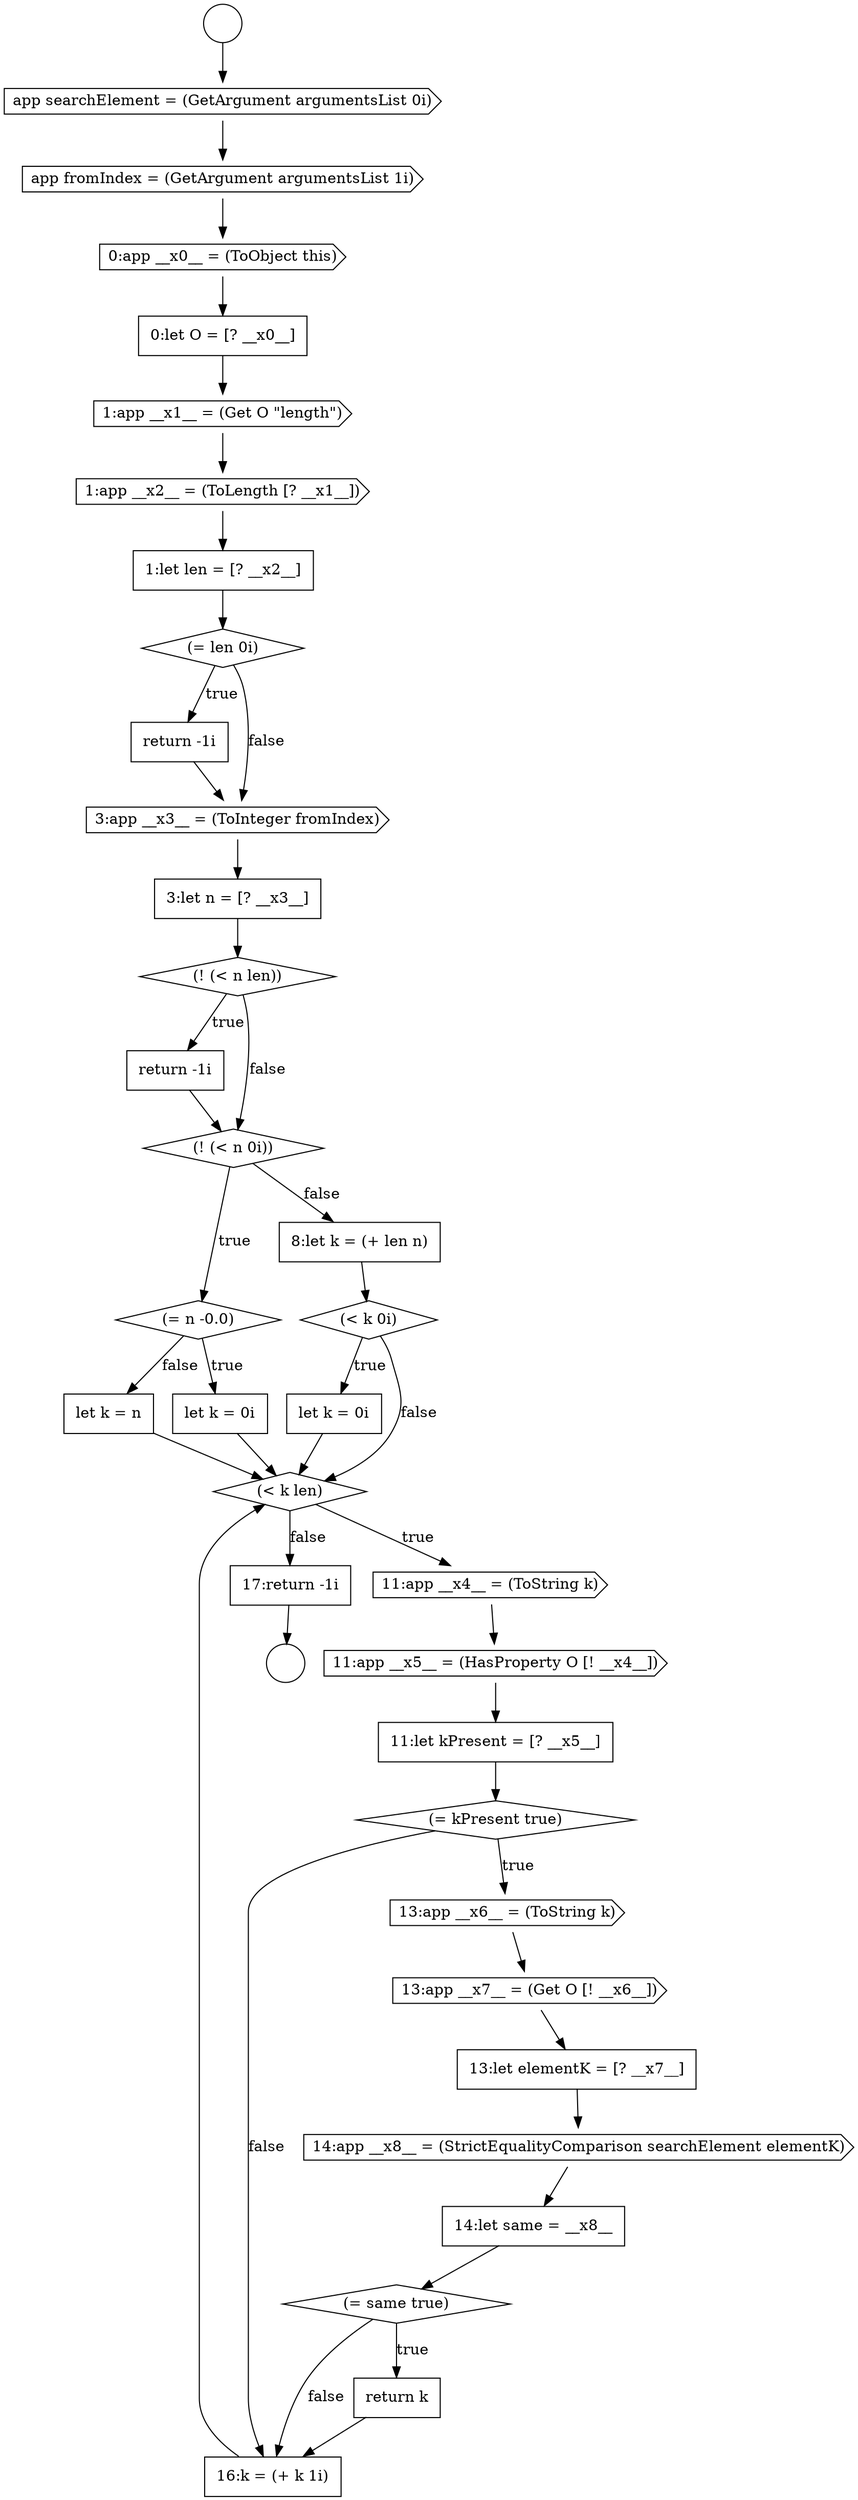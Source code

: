 digraph {
  node13586 [shape=none, margin=0, label=<<font color="black">
    <table border="0" cellborder="1" cellspacing="0" cellpadding="10">
      <tr><td align="left">return -1i</td></tr>
    </table>
  </font>> color="black" fillcolor="white" style=filled]
  node13596 [shape=diamond, label=<<font color="black">(&lt; k 0i)</font>> color="black" fillcolor="white" style=filled]
  node13611 [shape=none, margin=0, label=<<font color="black">
    <table border="0" cellborder="1" cellspacing="0" cellpadding="10">
      <tr><td align="left">17:return -1i</td></tr>
    </table>
  </font>> color="black" fillcolor="white" style=filled]
  node13608 [shape=diamond, label=<<font color="black">(= same true)</font>> color="black" fillcolor="white" style=filled]
  node13580 [shape=cds, label=<<font color="black">0:app __x0__ = (ToObject this)</font>> color="black" fillcolor="white" style=filled]
  node13600 [shape=cds, label=<<font color="black">11:app __x5__ = (HasProperty O [! __x4__])</font>> color="black" fillcolor="white" style=filled]
  node13583 [shape=cds, label=<<font color="black">1:app __x2__ = (ToLength [? __x1__])</font>> color="black" fillcolor="white" style=filled]
  node13606 [shape=cds, label=<<font color="black">14:app __x8__ = (StrictEqualityComparison searchElement elementK)</font>> color="black" fillcolor="white" style=filled]
  node13592 [shape=diamond, label=<<font color="black">(= n -0.0)</font>> color="black" fillcolor="white" style=filled]
  node13602 [shape=diamond, label=<<font color="black">(= kPresent true)</font>> color="black" fillcolor="white" style=filled]
  node13581 [shape=none, margin=0, label=<<font color="black">
    <table border="0" cellborder="1" cellspacing="0" cellpadding="10">
      <tr><td align="left">0:let O = [? __x0__]</td></tr>
    </table>
  </font>> color="black" fillcolor="white" style=filled]
  node13610 [shape=none, margin=0, label=<<font color="black">
    <table border="0" cellborder="1" cellspacing="0" cellpadding="10">
      <tr><td align="left">16:k = (+ k 1i)</td></tr>
    </table>
  </font>> color="black" fillcolor="white" style=filled]
  node13577 [shape=circle label=" " color="black" fillcolor="white" style=filled]
  node13590 [shape=none, margin=0, label=<<font color="black">
    <table border="0" cellborder="1" cellspacing="0" cellpadding="10">
      <tr><td align="left">return -1i</td></tr>
    </table>
  </font>> color="black" fillcolor="white" style=filled]
  node13604 [shape=cds, label=<<font color="black">13:app __x7__ = (Get O [! __x6__])</font>> color="black" fillcolor="white" style=filled]
  node13587 [shape=cds, label=<<font color="black">3:app __x3__ = (ToInteger fromIndex)</font>> color="black" fillcolor="white" style=filled]
  node13576 [shape=circle label=" " color="black" fillcolor="white" style=filled]
  node13597 [shape=none, margin=0, label=<<font color="black">
    <table border="0" cellborder="1" cellspacing="0" cellpadding="10">
      <tr><td align="left">let k = 0i</td></tr>
    </table>
  </font>> color="black" fillcolor="white" style=filled]
  node13607 [shape=none, margin=0, label=<<font color="black">
    <table border="0" cellborder="1" cellspacing="0" cellpadding="10">
      <tr><td align="left">14:let same = __x8__</td></tr>
    </table>
  </font>> color="black" fillcolor="white" style=filled]
  node13594 [shape=none, margin=0, label=<<font color="black">
    <table border="0" cellborder="1" cellspacing="0" cellpadding="10">
      <tr><td align="left">let k = n</td></tr>
    </table>
  </font>> color="black" fillcolor="white" style=filled]
  node13591 [shape=diamond, label=<<font color="black">(! (&lt; n 0i))</font>> color="black" fillcolor="white" style=filled]
  node13603 [shape=cds, label=<<font color="black">13:app __x6__ = (ToString k)</font>> color="black" fillcolor="white" style=filled]
  node13584 [shape=none, margin=0, label=<<font color="black">
    <table border="0" cellborder="1" cellspacing="0" cellpadding="10">
      <tr><td align="left">1:let len = [? __x2__]</td></tr>
    </table>
  </font>> color="black" fillcolor="white" style=filled]
  node13579 [shape=cds, label=<<font color="black">app fromIndex = (GetArgument argumentsList 1i)</font>> color="black" fillcolor="white" style=filled]
  node13609 [shape=none, margin=0, label=<<font color="black">
    <table border="0" cellborder="1" cellspacing="0" cellpadding="10">
      <tr><td align="left">return k</td></tr>
    </table>
  </font>> color="black" fillcolor="white" style=filled]
  node13582 [shape=cds, label=<<font color="black">1:app __x1__ = (Get O &quot;length&quot;)</font>> color="black" fillcolor="white" style=filled]
  node13588 [shape=none, margin=0, label=<<font color="black">
    <table border="0" cellborder="1" cellspacing="0" cellpadding="10">
      <tr><td align="left">3:let n = [? __x3__]</td></tr>
    </table>
  </font>> color="black" fillcolor="white" style=filled]
  node13593 [shape=none, margin=0, label=<<font color="black">
    <table border="0" cellborder="1" cellspacing="0" cellpadding="10">
      <tr><td align="left">let k = 0i</td></tr>
    </table>
  </font>> color="black" fillcolor="white" style=filled]
  node13578 [shape=cds, label=<<font color="black">app searchElement = (GetArgument argumentsList 0i)</font>> color="black" fillcolor="white" style=filled]
  node13598 [shape=diamond, label=<<font color="black">(&lt; k len)</font>> color="black" fillcolor="white" style=filled]
  node13585 [shape=diamond, label=<<font color="black">(= len 0i)</font>> color="black" fillcolor="white" style=filled]
  node13605 [shape=none, margin=0, label=<<font color="black">
    <table border="0" cellborder="1" cellspacing="0" cellpadding="10">
      <tr><td align="left">13:let elementK = [? __x7__]</td></tr>
    </table>
  </font>> color="black" fillcolor="white" style=filled]
  node13595 [shape=none, margin=0, label=<<font color="black">
    <table border="0" cellborder="1" cellspacing="0" cellpadding="10">
      <tr><td align="left">8:let k = (+ len n)</td></tr>
    </table>
  </font>> color="black" fillcolor="white" style=filled]
  node13599 [shape=cds, label=<<font color="black">11:app __x4__ = (ToString k)</font>> color="black" fillcolor="white" style=filled]
  node13601 [shape=none, margin=0, label=<<font color="black">
    <table border="0" cellborder="1" cellspacing="0" cellpadding="10">
      <tr><td align="left">11:let kPresent = [? __x5__]</td></tr>
    </table>
  </font>> color="black" fillcolor="white" style=filled]
  node13589 [shape=diamond, label=<<font color="black">(! (&lt; n len))</font>> color="black" fillcolor="white" style=filled]
  node13608 -> node13609 [label=<<font color="black">true</font>> color="black"]
  node13608 -> node13610 [label=<<font color="black">false</font>> color="black"]
  node13576 -> node13578 [ color="black"]
  node13581 -> node13582 [ color="black"]
  node13584 -> node13585 [ color="black"]
  node13596 -> node13597 [label=<<font color="black">true</font>> color="black"]
  node13596 -> node13598 [label=<<font color="black">false</font>> color="black"]
  node13599 -> node13600 [ color="black"]
  node13604 -> node13605 [ color="black"]
  node13591 -> node13592 [label=<<font color="black">true</font>> color="black"]
  node13591 -> node13595 [label=<<font color="black">false</font>> color="black"]
  node13598 -> node13599 [label=<<font color="black">true</font>> color="black"]
  node13598 -> node13611 [label=<<font color="black">false</font>> color="black"]
  node13597 -> node13598 [ color="black"]
  node13579 -> node13580 [ color="black"]
  node13583 -> node13584 [ color="black"]
  node13610 -> node13598 [ color="black"]
  node13605 -> node13606 [ color="black"]
  node13582 -> node13583 [ color="black"]
  node13606 -> node13607 [ color="black"]
  node13611 -> node13577 [ color="black"]
  node13588 -> node13589 [ color="black"]
  node13578 -> node13579 [ color="black"]
  node13600 -> node13601 [ color="black"]
  node13587 -> node13588 [ color="black"]
  node13593 -> node13598 [ color="black"]
  node13594 -> node13598 [ color="black"]
  node13595 -> node13596 [ color="black"]
  node13580 -> node13581 [ color="black"]
  node13602 -> node13603 [label=<<font color="black">true</font>> color="black"]
  node13602 -> node13610 [label=<<font color="black">false</font>> color="black"]
  node13607 -> node13608 [ color="black"]
  node13601 -> node13602 [ color="black"]
  node13609 -> node13610 [ color="black"]
  node13585 -> node13586 [label=<<font color="black">true</font>> color="black"]
  node13585 -> node13587 [label=<<font color="black">false</font>> color="black"]
  node13592 -> node13593 [label=<<font color="black">true</font>> color="black"]
  node13592 -> node13594 [label=<<font color="black">false</font>> color="black"]
  node13586 -> node13587 [ color="black"]
  node13589 -> node13590 [label=<<font color="black">true</font>> color="black"]
  node13589 -> node13591 [label=<<font color="black">false</font>> color="black"]
  node13590 -> node13591 [ color="black"]
  node13603 -> node13604 [ color="black"]
}
